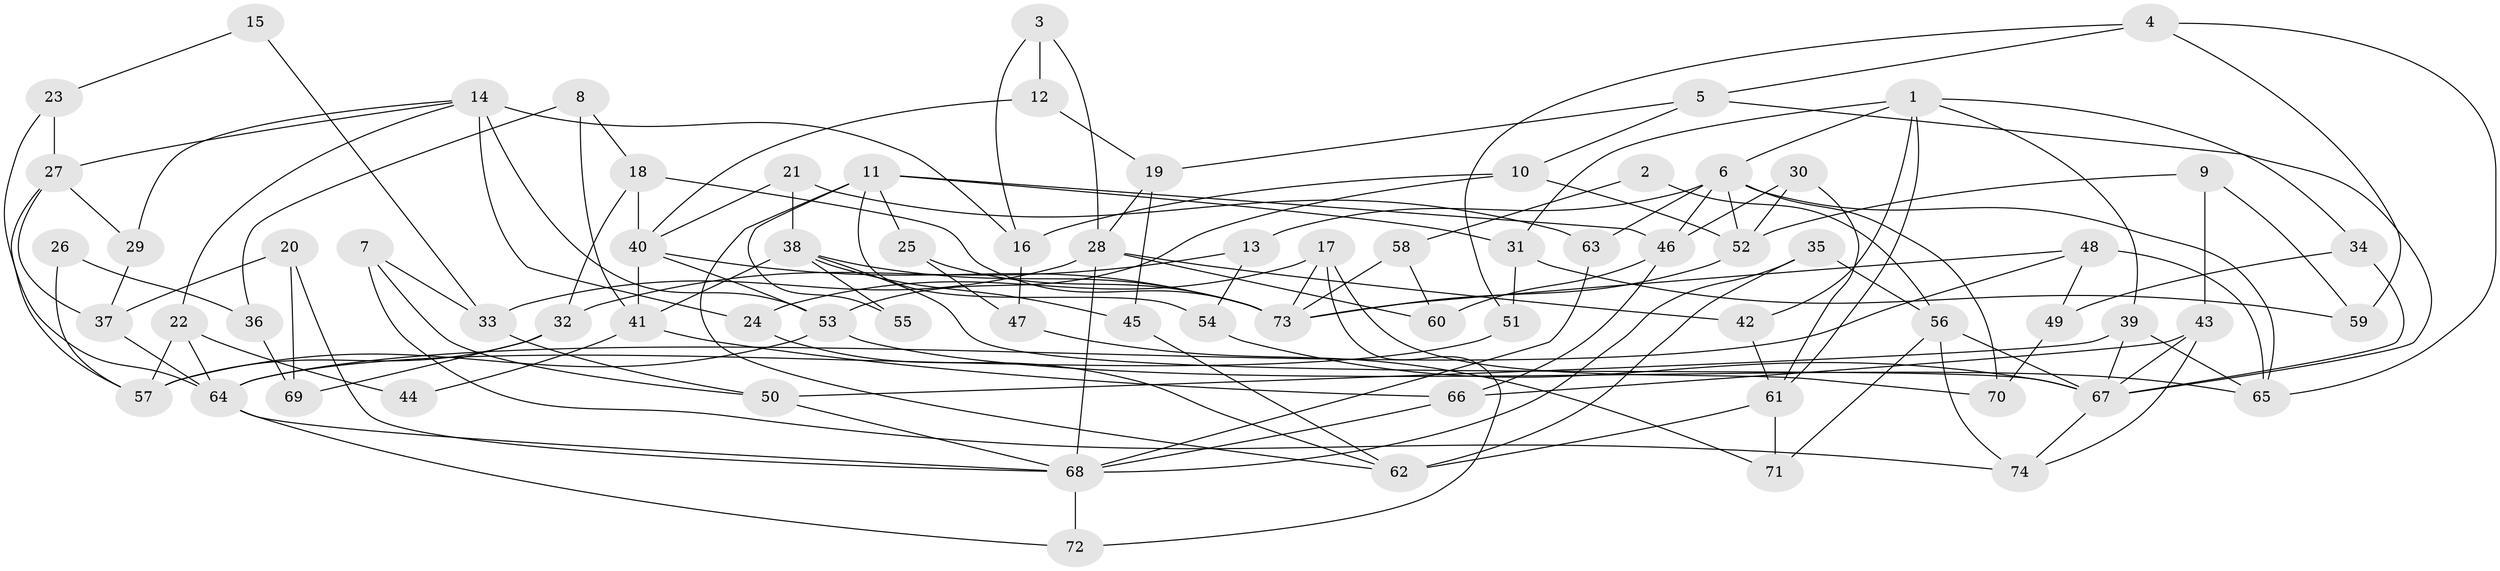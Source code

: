 // Generated by graph-tools (version 1.1) at 2025/36/03/09/25 02:36:01]
// undirected, 74 vertices, 148 edges
graph export_dot {
graph [start="1"]
  node [color=gray90,style=filled];
  1;
  2;
  3;
  4;
  5;
  6;
  7;
  8;
  9;
  10;
  11;
  12;
  13;
  14;
  15;
  16;
  17;
  18;
  19;
  20;
  21;
  22;
  23;
  24;
  25;
  26;
  27;
  28;
  29;
  30;
  31;
  32;
  33;
  34;
  35;
  36;
  37;
  38;
  39;
  40;
  41;
  42;
  43;
  44;
  45;
  46;
  47;
  48;
  49;
  50;
  51;
  52;
  53;
  54;
  55;
  56;
  57;
  58;
  59;
  60;
  61;
  62;
  63;
  64;
  65;
  66;
  67;
  68;
  69;
  70;
  71;
  72;
  73;
  74;
  1 -- 61;
  1 -- 39;
  1 -- 6;
  1 -- 31;
  1 -- 34;
  1 -- 42;
  2 -- 58;
  2 -- 56;
  3 -- 28;
  3 -- 12;
  3 -- 16;
  4 -- 65;
  4 -- 51;
  4 -- 5;
  4 -- 59;
  5 -- 67;
  5 -- 10;
  5 -- 19;
  6 -- 65;
  6 -- 13;
  6 -- 46;
  6 -- 52;
  6 -- 63;
  6 -- 70;
  7 -- 33;
  7 -- 74;
  7 -- 50;
  8 -- 41;
  8 -- 18;
  8 -- 36;
  9 -- 52;
  9 -- 59;
  9 -- 43;
  10 -- 52;
  10 -- 16;
  10 -- 53;
  11 -- 25;
  11 -- 46;
  11 -- 31;
  11 -- 54;
  11 -- 55;
  11 -- 62;
  12 -- 19;
  12 -- 40;
  13 -- 32;
  13 -- 54;
  14 -- 16;
  14 -- 24;
  14 -- 22;
  14 -- 27;
  14 -- 29;
  14 -- 53;
  15 -- 33;
  15 -- 23;
  16 -- 47;
  17 -- 73;
  17 -- 70;
  17 -- 24;
  17 -- 72;
  18 -- 40;
  18 -- 73;
  18 -- 32;
  19 -- 45;
  19 -- 28;
  20 -- 37;
  20 -- 68;
  20 -- 69;
  21 -- 38;
  21 -- 40;
  21 -- 63;
  22 -- 57;
  22 -- 44;
  22 -- 64;
  23 -- 64;
  23 -- 27;
  24 -- 62;
  25 -- 73;
  25 -- 47;
  26 -- 36;
  26 -- 57;
  27 -- 29;
  27 -- 37;
  27 -- 57;
  28 -- 68;
  28 -- 33;
  28 -- 42;
  28 -- 60;
  29 -- 37;
  30 -- 61;
  30 -- 46;
  30 -- 52;
  31 -- 51;
  31 -- 59;
  32 -- 57;
  32 -- 69;
  33 -- 50;
  34 -- 67;
  34 -- 49;
  35 -- 68;
  35 -- 56;
  35 -- 62;
  36 -- 69;
  37 -- 64;
  38 -- 41;
  38 -- 67;
  38 -- 45;
  38 -- 55;
  38 -- 73;
  39 -- 50;
  39 -- 65;
  39 -- 67;
  40 -- 73;
  40 -- 53;
  40 -- 41;
  41 -- 66;
  41 -- 44;
  42 -- 61;
  43 -- 67;
  43 -- 66;
  43 -- 74;
  45 -- 62;
  46 -- 66;
  46 -- 60;
  47 -- 71;
  48 -- 73;
  48 -- 64;
  48 -- 49;
  48 -- 65;
  49 -- 70;
  50 -- 68;
  51 -- 64;
  52 -- 73;
  53 -- 57;
  53 -- 65;
  54 -- 67;
  56 -- 74;
  56 -- 67;
  56 -- 71;
  58 -- 73;
  58 -- 60;
  61 -- 62;
  61 -- 71;
  63 -- 68;
  64 -- 72;
  64 -- 68;
  66 -- 68;
  67 -- 74;
  68 -- 72;
}
